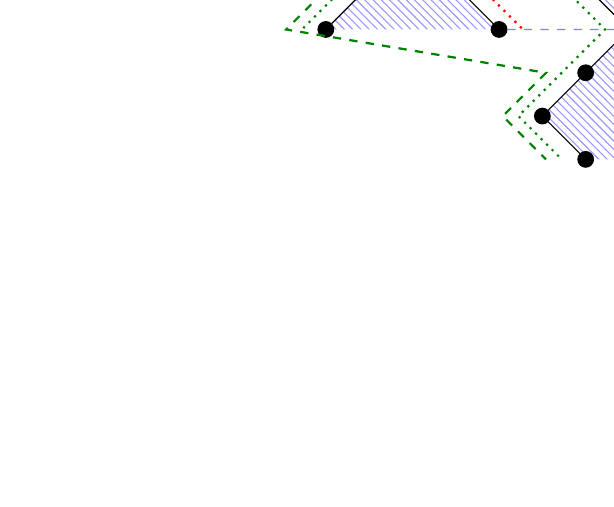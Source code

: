 \usetikzlibrary{positioning,patterns}
\begin{tikzpicture} [every node/.style={draw,circle,fill},node distance=0.2cm,scale=0.55]

\def\s{0.6}

\fill[pattern color=blue!40,pattern=north west lines](-2,1)--(-4,-1)--(-3,-2)--(-5,-4)--(-1,-4)--(-2,-3)--(0,-1);
\fill[pattern color=blue!40,pattern=north west lines](4,-1)--(3,-2)--(1,-3)--(2,-4)--(0,-6)--(1,-7)--(6,-7)--(4,-5)--(6,-3);

\node[scale=\s] (v1) at (0,2) {};
\node[scale=\s] (v2) at (-2,1) {};
\node[scale=\s] (v8) at (2,1) {};
\node[scale=\s] (v3) at (-3,0) {};
\node[scale=\s] (v15) at (-1,0) {};
\node[scale=\s] (v4) at (-4,-1) {};
\node[scale=\s] (v23) at (0,-1) {};
\node[scale=\s] (v5) at (-3,-2) {};
\node[scale=\s] (v24) at (-1,-2) {};
\node[scale=\s] (v25) at (-2,-3) {};
\node[scale=\s] (v16) at (-1,-4) {};
\node[scale=\s] (v6) at (-4,-3) {};
\node[scale=\s] (v7) at (-5,-4) {};
\node[scale=\s] (v9) at (3,0) {};
\node[scale=\s] (v21) at (4,-1) {};
\node[scale=\s] (v10) at (5,-2) {};
\node[scale=\s] (v11) at (6,-3) {};
\node[scale=\s] (v17) at (3,-2) {};
\node[scale=\s] (v18) at (1,-3) {};
\node[scale=\s] (v19) at (2,-4) {};
\node[scale=\s] (v20) at (1,-5) {};
\node[scale=\s] (v26) at (0,-6) {};
\node[scale=\s] (v27) at (1,-7) {};
\node[scale=\s] (v22) at (5,-4) {};
\node[scale=\s] (v12) at (4,-5) {};
\node[scale=\s] (v13) at (5,-6) {};
\node[scale=\s] (v14) at (6,-7) {};
\draw (v1) -- (v2) -- (v3) -- (v4) -- (v5) -- (v6) -- (v7);
\draw (v1) -- (v8) -- (v9) -- (v21) -- (v10) -- (v11) -- (v22) -- (v12) -- (v13) -- (v14);
\draw (v2) -- (v15) -- (v23) -- (v24) -- (v25) -- (v16);
\draw (v21) -- (v17) -- (v18) -- (v19) -- (v20) -- (v26) -- (v27);
\foreach \x in {1,...,9,17,18,19,20,21,26,27}{
	\coordinate[left=of v\x] (cl\x);
%	\node[draw=none,fill=none] at (cl\x) {\x};
}
\foreach \x in {1,2,8,9,10,11,12,13,14,15,16,21,22,23,24,25}{
	\coordinate[right=of v\x] (cr\x);
%	\node[draw=none,fill=none] at (cr\x) {\x};
}

\foreach \x in {2,...,7,20,26,27}{
	\coordinate[left=of cl\x] (ccl\x);
%	\node[draw=none,fill=none] at (ccl\x) {\x};
}
\foreach \x in {8,9,10,11,12,13,14,21,22}{
	\coordinate[right=of cr\x] (ccr\x);
%	\node[draw=none,fill=none] at (ccr\x) {\x};
}
\path[dotted,color=green!50!black,draw,thick](cl2)--(cl4)--(cl5)--(cl7);
\path[dashed,color=green!50!black,draw,thick](cl1)--(ccl2)--(ccl4)--(ccl5)--(ccl7)--(ccl20)--(ccl26)--(ccl27);
\path[dotted,color=green!50!black,draw,thick](cl8)--(cl21)--(cl17)--(cl18)--(cl19)--(cl26)--(cl27);
\path[dotted,color=red,draw,thick](cr2)--(cr15)--(cr23)--(cr25)--(cr16);
\path[dotted,color=red,draw,thick](cr8)--(cr11)--(cr12)--(cr14);\path[dashed,color=red,draw,thick](cr1)--(ccr8)--(ccr11)--(ccr12)--(ccr14);

\node[draw=none,fill=none] (tl) at (-2,-1) {$T_l(v)$};
\node[draw=none,fill=none] (tl) at (3.5,-3) {$T_l(v)$};

\node[draw=none,fill=none,yshift=-0.2cm] (v)[above=of v1] {$v$};

\foreach \x/\y in {2/8,15/9,23/21,24/17,25/18,16/19}{
	\draw[dashed,color=blue!50](v\x)--(v\y);
}

\end{tikzpicture}